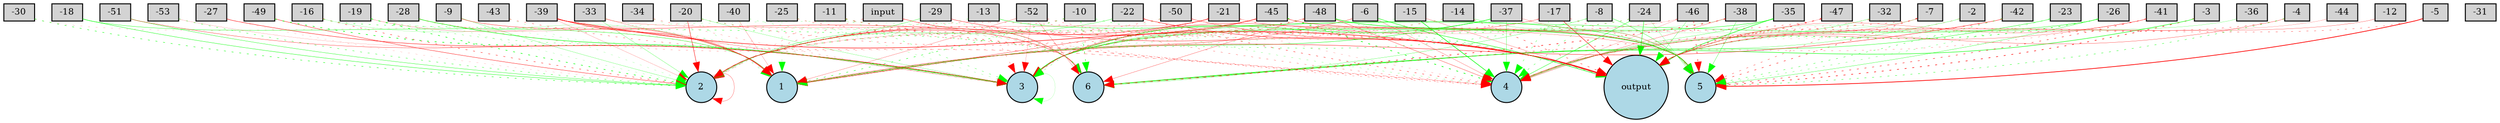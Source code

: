 digraph {
	node [fontsize=9 height=0.2 shape=circle width=0.2]
	input [fillcolor=lightgray shape=box style=filled]
	-2 [fillcolor=lightgray shape=box style=filled]
	-3 [fillcolor=lightgray shape=box style=filled]
	-4 [fillcolor=lightgray shape=box style=filled]
	-5 [fillcolor=lightgray shape=box style=filled]
	-6 [fillcolor=lightgray shape=box style=filled]
	-7 [fillcolor=lightgray shape=box style=filled]
	-8 [fillcolor=lightgray shape=box style=filled]
	-9 [fillcolor=lightgray shape=box style=filled]
	-10 [fillcolor=lightgray shape=box style=filled]
	-11 [fillcolor=lightgray shape=box style=filled]
	-12 [fillcolor=lightgray shape=box style=filled]
	-13 [fillcolor=lightgray shape=box style=filled]
	-14 [fillcolor=lightgray shape=box style=filled]
	-15 [fillcolor=lightgray shape=box style=filled]
	-16 [fillcolor=lightgray shape=box style=filled]
	-17 [fillcolor=lightgray shape=box style=filled]
	-18 [fillcolor=lightgray shape=box style=filled]
	-19 [fillcolor=lightgray shape=box style=filled]
	-20 [fillcolor=lightgray shape=box style=filled]
	-21 [fillcolor=lightgray shape=box style=filled]
	-22 [fillcolor=lightgray shape=box style=filled]
	-23 [fillcolor=lightgray shape=box style=filled]
	-24 [fillcolor=lightgray shape=box style=filled]
	-25 [fillcolor=lightgray shape=box style=filled]
	-26 [fillcolor=lightgray shape=box style=filled]
	-27 [fillcolor=lightgray shape=box style=filled]
	-28 [fillcolor=lightgray shape=box style=filled]
	-29 [fillcolor=lightgray shape=box style=filled]
	-30 [fillcolor=lightgray shape=box style=filled]
	-31 [fillcolor=lightgray shape=box style=filled]
	-32 [fillcolor=lightgray shape=box style=filled]
	-33 [fillcolor=lightgray shape=box style=filled]
	-34 [fillcolor=lightgray shape=box style=filled]
	-35 [fillcolor=lightgray shape=box style=filled]
	-36 [fillcolor=lightgray shape=box style=filled]
	-37 [fillcolor=lightgray shape=box style=filled]
	-38 [fillcolor=lightgray shape=box style=filled]
	-39 [fillcolor=lightgray shape=box style=filled]
	-40 [fillcolor=lightgray shape=box style=filled]
	-41 [fillcolor=lightgray shape=box style=filled]
	-42 [fillcolor=lightgray shape=box style=filled]
	-43 [fillcolor=lightgray shape=box style=filled]
	-44 [fillcolor=lightgray shape=box style=filled]
	-45 [fillcolor=lightgray shape=box style=filled]
	-46 [fillcolor=lightgray shape=box style=filled]
	-47 [fillcolor=lightgray shape=box style=filled]
	-48 [fillcolor=lightgray shape=box style=filled]
	-49 [fillcolor=lightgray shape=box style=filled]
	-50 [fillcolor=lightgray shape=box style=filled]
	-51 [fillcolor=lightgray shape=box style=filled]
	-52 [fillcolor=lightgray shape=box style=filled]
	-53 [fillcolor=lightgray shape=box style=filled]
	output [fillcolor=lightblue style=filled]
	1 [fillcolor=lightblue style=filled]
	2 [fillcolor=lightblue style=filled]
	3 [fillcolor=lightblue style=filled]
	4 [fillcolor=lightblue style=filled]
	5 [fillcolor=lightblue style=filled]
	6 [fillcolor=lightblue style=filled]
	-14 -> 5 [color=green penwidth=0.17715038166367753 style=solid]
	-14 -> output [color=red penwidth=0.3649402013963098 style=dotted]
	-43 -> 4 [color=red penwidth=0.27233198509273515 style=dotted]
	-19 -> 1 [color=red penwidth=0.17496033606019507 style=solid]
	-48 -> 1 [color=green penwidth=0.18397988786143446 style=dotted]
	-50 -> 2 [color=red penwidth=0.26165758057221067 style=dotted]
	-11 -> 6 [color=green penwidth=0.15747391093332752 style=dotted]
	-28 -> 1 [color=red penwidth=0.12634689970260135 style=solid]
	-20 -> output [color=red penwidth=0.25502257330130246 style=dotted]
	-9 -> 3 [color=green penwidth=0.10099219859103845 style=dotted]
	-37 -> 1 [color=green penwidth=0.36960304841980596 style=solid]
	-14 -> 2 [color=red penwidth=0.24915217690926136 style=dotted]
	-35 -> output [color=green penwidth=0.4933829299657766 style=solid]
	-45 -> 5 [color=red penwidth=0.32954636989572694 style=solid]
	-20 -> 3 [color=green penwidth=0.17914173552724566 style=solid]
	-26 -> 3 [color=green penwidth=0.32492234889302885 style=solid]
	-39 -> 3 [color=red penwidth=0.19894906384654093 style=solid]
	-23 -> 5 [color=green penwidth=0.23528796054949513 style=dotted]
	-38 -> 3 [color=green penwidth=0.11495209020993442 style=solid]
	-42 -> 1 [color=red penwidth=0.3612651297377074 style=solid]
	-24 -> output [color=green penwidth=0.4241174183431876 style=solid]
	-15 -> output [color=red penwidth=0.181035295305998 style=solid]
	-19 -> 6 [color=green penwidth=0.15124760661642384 style=dotted]
	-39 -> output [color=red penwidth=0.518801675488079 style=solid]
	-17 -> output [color=red penwidth=0.4655864911783416 style=solid]
	-41 -> output [color=red penwidth=0.19955383428676682 style=solid]
	-38 -> 6 [color=red penwidth=0.5674477132037825 style=dotted]
	-23 -> 6 [color=green penwidth=0.34546921997774926 style=solid]
	-52 -> 1 [color=red penwidth=0.19028918389408644 style=solid]
	-45 -> 2 [color=red penwidth=0.3479492827683046 style=solid]
	-24 -> 5 [color=green penwidth=0.1547614517473292 style=solid]
	-18 -> 1 [color=green penwidth=0.32029299592178606 style=solid]
	-43 -> 2 [color=green penwidth=0.12956836934614102 style=dotted]
	input -> 6 [color=red penwidth=0.3281089995839803 style=solid]
	-46 -> 3 [color=red penwidth=0.22320637211967553 style=dotted]
	-21 -> 3 [color=red penwidth=0.2548588906093118 style=dotted]
	-37 -> 3 [color=green penwidth=0.4234318829744964 style=solid]
	-53 -> 3 [color=red penwidth=0.1098459841007675 style=solid]
	-18 -> 2 [color=green penwidth=0.35420702825184935 style=solid]
	-30 -> 2 [color=green penwidth=0.4218214841621617 style=dotted]
	-30 -> 1 [color=red penwidth=0.11658042768400417 style=dotted]
	-28 -> 4 [color=red penwidth=0.16918893265580004 style=dotted]
	-21 -> 5 [color=red penwidth=0.17117630064915096 style=solid]
	-2 -> 6 [color=green penwidth=0.21289455216146297 style=solid]
	-15 -> 4 [color=green penwidth=0.5671574528604024 style=solid]
	-46 -> 4 [color=red penwidth=0.13792770681120436 style=solid]
	-8 -> 5 [color=green penwidth=0.2858997930282329 style=solid]
	-13 -> 5 [color=green penwidth=0.3501995949619925 style=solid]
	-6 -> 1 [color=red penwidth=0.29292895564628907 style=solid]
	-7 -> 5 [color=red penwidth=0.4247815593440112 style=dotted]
	-17 -> 5 [color=red penwidth=0.2528650104731417 style=dotted]
	-15 -> 1 [color=green penwidth=0.16161898743791575 style=dotted]
	-41 -> 6 [color=red penwidth=0.1892562488124696 style=dotted]
	-20 -> 2 [color=red penwidth=0.40857188637594355 style=solid]
	-22 -> output [color=red penwidth=0.3789470722018289 style=solid]
	-49 -> 2 [color=red penwidth=0.3531074400038633 style=solid]
	-19 -> 3 [color=green penwidth=0.23935618748562512 style=dotted]
	-44 -> output [color=red penwidth=0.1395292554108032 style=solid]
	-34 -> 3 [color=red penwidth=0.14912628573067072 style=dotted]
	-26 -> 4 [color=green penwidth=0.519209478193338 style=dotted]
	-25 -> 3 [color=green penwidth=0.13990655736380564 style=dotted]
	-39 -> 1 [color=red penwidth=0.4556367745545036 style=solid]
	-45 -> output [color=green penwidth=0.31603772239940386 style=dotted]
	-53 -> 2 [color=green penwidth=0.3384273135198864 style=dotted]
	-34 -> 1 [color=green penwidth=0.12280477330983229 style=dotted]
	-27 -> 2 [color=red penwidth=0.10158407104726574 style=dotted]
	-24 -> 3 [color=red penwidth=0.12274030910494652 style=dotted]
	-48 -> 2 [color=red penwidth=0.41398434686178576 style=dotted]
	-7 -> 6 [color=red penwidth=0.32888435872603916 style=dotted]
	-52 -> 4 [color=red penwidth=0.22808717632793524 style=dotted]
	-22 -> 2 [color=green penwidth=0.25262224798348654 style=solid]
	-17 -> 3 [color=red penwidth=0.2579338530256061 style=solid]
	-42 -> 5 [color=green penwidth=0.3332678353752193 style=dotted]
	-13 -> 2 [color=green penwidth=0.18376544363903252 style=dotted]
	-8 -> 6 [color=green penwidth=0.21580093161675232 style=solid]
	-17 -> 4 [color=green penwidth=0.2816439094370188 style=dotted]
	-12 -> output [color=red penwidth=0.21944316313143492 style=solid]
	-50 -> 3 [color=green penwidth=0.14137188883544455 style=dotted]
	-16 -> 6 [color=green penwidth=0.35045556166423764 style=dotted]
	-47 -> 3 [color=red penwidth=0.3172757559034364 style=dotted]
	input -> 2 [color=red penwidth=0.2556314166825984 style=dotted]
	-48 -> 6 [color=red penwidth=0.21858059364928112 style=solid]
	-38 -> 5 [color=green penwidth=0.253366927605581 style=solid]
	-34 -> 6 [color=red penwidth=0.13206861101811587 style=dotted]
	-22 -> 3 [color=green penwidth=0.22192480757361338 style=dotted]
	-39 -> 2 [color=red penwidth=0.13886624084328872 style=solid]
	-32 -> 3 [color=red penwidth=0.14140205121237193 style=dotted]
	-26 -> output [color=green penwidth=0.10290515060226654 style=solid]
	-46 -> 2 [color=red penwidth=0.10042344851354383 style=solid]
	-7 -> 3 [color=green penwidth=0.10766202288503486 style=solid]
	-16 -> 1 [color=green penwidth=0.13991018663132948 style=solid]
	-36 -> output [color=green penwidth=0.17725036536236766 style=solid]
	-11 -> 4 [color=red penwidth=0.3898577474679973 style=dotted]
	-24 -> 4 [color=green penwidth=0.3434214441117365 style=solid]
	-11 -> 3 [color=green penwidth=0.2664688883045825 style=dotted]
	-45 -> 1 [color=red penwidth=0.1079861925620875 style=dotted]
	-10 -> 6 [color=green penwidth=0.4520676384107868 style=dotted]
	-2 -> 4 [color=red penwidth=0.10336632461259081 style=dotted]
	-11 -> 2 [color=red penwidth=0.18959325193832122 style=dotted]
	-35 -> 3 [color=green penwidth=0.37922220357266356 style=solid]
	-52 -> 3 [color=red penwidth=0.13300360673109823 style=solid]
	-33 -> 5 [color=red penwidth=0.18091048721320468 style=solid]
	-21 -> 1 [color=red penwidth=0.2896090901944876 style=solid]
	-42 -> output [color=red penwidth=0.32729928849020773 style=dotted]
	-28 -> 3 [color=green penwidth=0.4807044827894772 style=solid]
	-28 -> 2 [color=green penwidth=0.13332085836442986 style=dotted]
	-9 -> 6 [color=red penwidth=0.31547465490804166 style=solid]
	-10 -> 4 [color=green penwidth=0.1814874332384277 style=dotted]
	-5 -> 5 [color=red penwidth=0.7157021515724434 style=solid]
	-17 -> 2 [color=red penwidth=0.28222573686480334 style=dotted]
	-10 -> output [color=green penwidth=0.14714908436913415 style=dotted]
	-26 -> 5 [color=green penwidth=0.26612204131612993 style=solid]
	-20 -> 1 [color=green penwidth=0.1686950232220336 style=dotted]
	-45 -> 3 [color=red penwidth=0.35062682315739524 style=solid]
	-3 -> 5 [color=red penwidth=0.5659309198881696 style=dotted]
	-48 -> 4 [color=red penwidth=0.2686490460653509 style=solid]
	2 -> 2 [color=red penwidth=0.21094691793326373 style=solid]
	-8 -> 4 [color=green penwidth=0.3049164679419161 style=dotted]
	-4 -> output [color=red penwidth=0.28685709960004546 style=dotted]
	-24 -> 2 [color=green penwidth=0.3579779703346526 style=dotted]
	-48 -> output [color=green penwidth=0.2518333275452581 style=dotted]
	-40 -> 6 [color=green penwidth=0.17301487057814285 style=dotted]
	-20 -> 6 [color=green penwidth=0.16141861278326802 style=dotted]
	-51 -> 2 [color=green penwidth=0.3121799091941363 style=solid]
	-10 -> 1 [color=green penwidth=0.41850812966479123 style=dotted]
	-40 -> 1 [color=red penwidth=0.15722251395735032 style=solid]
	-37 -> 5 [color=red penwidth=0.1727538709785368 style=solid]
	-22 -> 4 [color=red penwidth=0.3738336542290325 style=dotted]
	-4 -> 4 [color=red penwidth=0.24202833794424253 style=solid]
	-33 -> 1 [color=red penwidth=0.15510906885194004 style=solid]
	-13 -> 3 [color=red penwidth=0.21333521457234708 style=dotted]
	-50 -> 4 [color=red penwidth=0.13986474349888872 style=dotted]
	-25 -> 4 [color=red penwidth=0.2390253944850891 style=dotted]
	-46 -> output [color=green penwidth=0.21064264103466557 style=solid]
	-38 -> 4 [color=red penwidth=0.2147178266881019 style=solid]
	-25 -> 1 [color=green penwidth=0.2116938198586394 style=dotted]
	-51 -> 3 [color=red penwidth=0.27863752709478967 style=solid]
	-35 -> 4 [color=green penwidth=0.2180882168217187 style=solid]
	input -> 4 [color=red penwidth=0.17671996850394117 style=dotted]
	-9 -> 2 [color=green penwidth=0.19415024464947656 style=solid]
	-14 -> 3 [color=green penwidth=0.14811908201127585 style=dotted]
	-4 -> 5 [color=green penwidth=0.350916153180475 style=dotted]
	-6 -> 4 [color=red penwidth=0.195881313474975 style=solid]
	-41 -> 4 [color=red penwidth=0.20940243278307646 style=solid]
	-8 -> 1 [color=green penwidth=0.31500074016113355 style=dotted]
	-7 -> output [color=red penwidth=0.19042733593953903 style=solid]
	-5 -> output [color=red penwidth=0.2730399411374194 style=dotted]
	-6 -> output [color=green penwidth=0.4343950297161071 style=solid]
	-2 -> output [color=red penwidth=0.1342784893125718 style=dotted]
	-33 -> 2 [color=green penwidth=0.20383432869691887 style=solid]
	-48 -> 5 [color=green penwidth=0.5107977121983189 style=solid]
	-10 -> 2 [color=red penwidth=0.1381151169446 style=dotted]
	-50 -> output [color=red penwidth=0.2941415927019313 style=solid]
	-27 -> 3 [color=red penwidth=0.40175424075539357 style=solid]
	-41 -> 5 [color=red penwidth=0.4210122183590952 style=dotted]
	-19 -> 2 [color=green penwidth=0.5458442499653138 style=dotted]
	3 -> 3 [color=green penwidth=0.10021039193517724 style=solid]
	-21 -> output [color=red penwidth=0.2987404925771495 style=dotted]
	-23 -> 4 [color=green penwidth=0.14183293494544896 style=dotted]
	-32 -> 5 [color=red penwidth=0.28116528619241055 style=dotted]
	-29 -> 2 [color=green penwidth=0.25945857179162346 style=solid]
	-32 -> 4 [color=green penwidth=0.218158839084667 style=solid]
	-16 -> 2 [color=red penwidth=0.37479669072275057 style=dotted]
	-33 -> 3 [color=green penwidth=0.15155247672591332 style=dotted]
	-3 -> 6 [color=green penwidth=0.4680065235886465 style=solid]
	-37 -> 4 [color=green penwidth=0.24517281357925172 style=solid]
	-47 -> output [color=red penwidth=0.5198713768153599 style=dotted]
	-45 -> 4 [color=green penwidth=0.6407701604552826 style=dotted]
	-49 -> 3 [color=green penwidth=0.6131295640345119 style=dotted]
	-29 -> output [color=red penwidth=0.3354936262105037 style=solid]
	-47 -> 4 [color=red penwidth=0.14880680146732678 style=solid]
	-21 -> 2 [color=red penwidth=0.37082771308185625 style=solid]
	-46 -> 5 [color=red penwidth=0.46209052880623447 style=dotted]
	-52 -> 6 [color=red penwidth=0.1853921747779369 style=solid]
}
